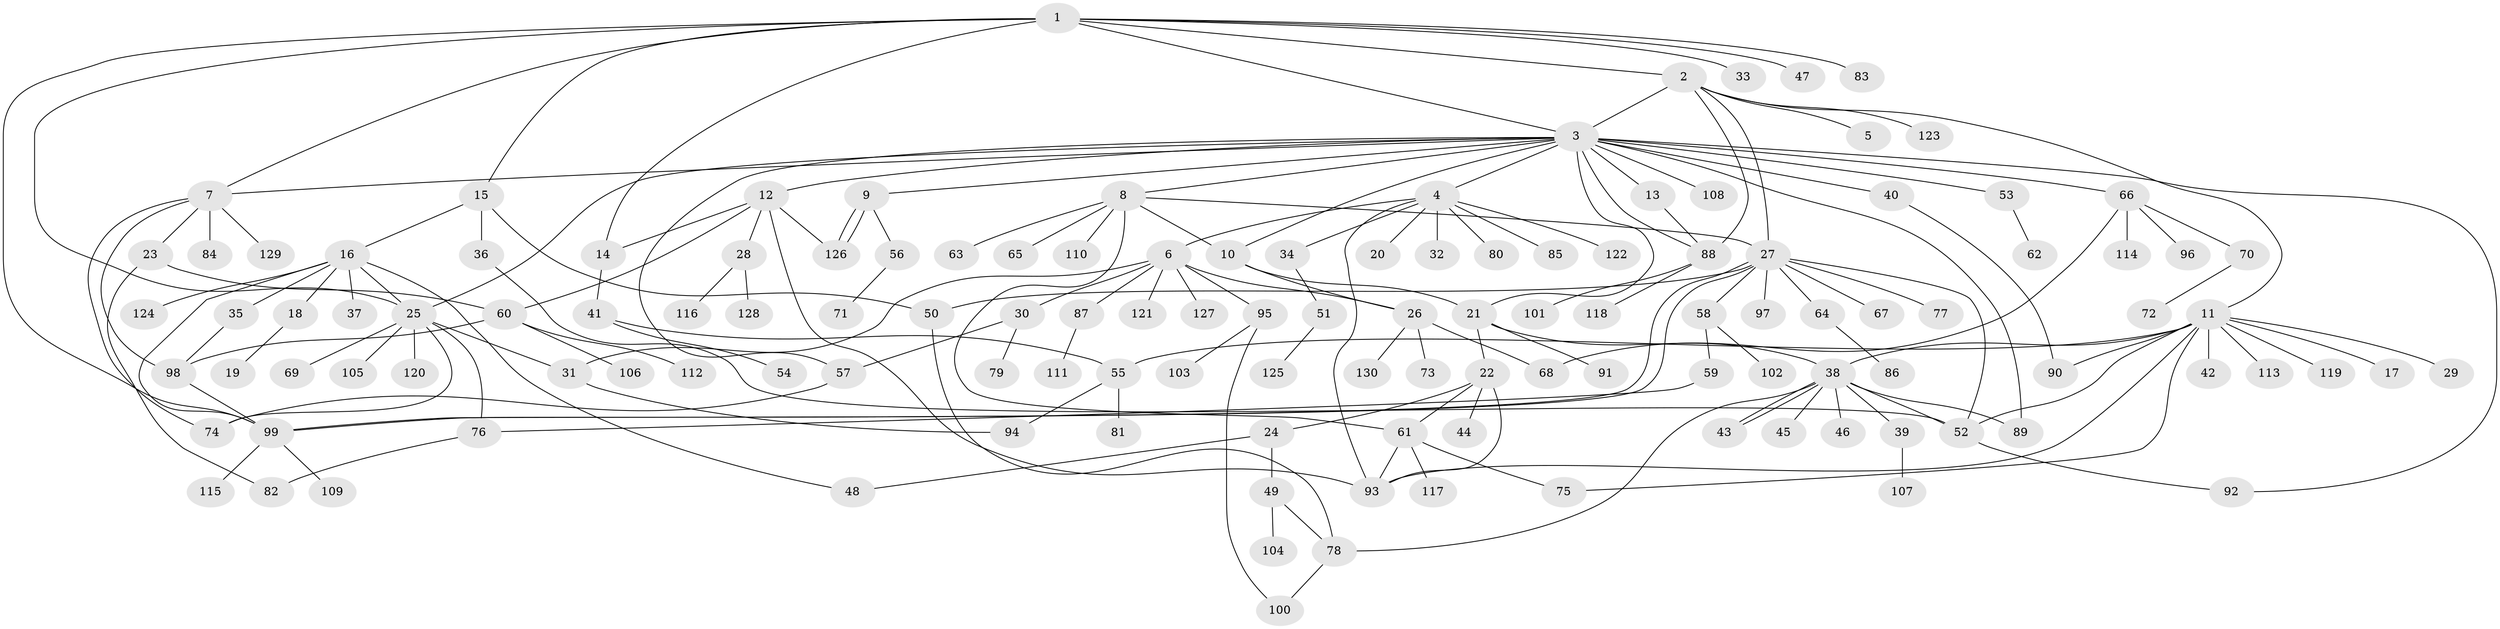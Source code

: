// coarse degree distribution, {14: 0.03, 20: 0.01, 9: 0.02, 1: 0.51, 7: 0.01, 6: 0.04, 4: 0.1, 2: 0.17, 3: 0.07, 8: 0.01, 5: 0.03}
// Generated by graph-tools (version 1.1) at 2025/41/03/06/25 10:41:51]
// undirected, 130 vertices, 177 edges
graph export_dot {
graph [start="1"]
  node [color=gray90,style=filled];
  1;
  2;
  3;
  4;
  5;
  6;
  7;
  8;
  9;
  10;
  11;
  12;
  13;
  14;
  15;
  16;
  17;
  18;
  19;
  20;
  21;
  22;
  23;
  24;
  25;
  26;
  27;
  28;
  29;
  30;
  31;
  32;
  33;
  34;
  35;
  36;
  37;
  38;
  39;
  40;
  41;
  42;
  43;
  44;
  45;
  46;
  47;
  48;
  49;
  50;
  51;
  52;
  53;
  54;
  55;
  56;
  57;
  58;
  59;
  60;
  61;
  62;
  63;
  64;
  65;
  66;
  67;
  68;
  69;
  70;
  71;
  72;
  73;
  74;
  75;
  76;
  77;
  78;
  79;
  80;
  81;
  82;
  83;
  84;
  85;
  86;
  87;
  88;
  89;
  90;
  91;
  92;
  93;
  94;
  95;
  96;
  97;
  98;
  99;
  100;
  101;
  102;
  103;
  104;
  105;
  106;
  107;
  108;
  109;
  110;
  111;
  112;
  113;
  114;
  115;
  116;
  117;
  118;
  119;
  120;
  121;
  122;
  123;
  124;
  125;
  126;
  127;
  128;
  129;
  130;
  1 -- 2;
  1 -- 3;
  1 -- 7;
  1 -- 14;
  1 -- 15;
  1 -- 25;
  1 -- 33;
  1 -- 47;
  1 -- 83;
  1 -- 99;
  2 -- 3;
  2 -- 5;
  2 -- 11;
  2 -- 27;
  2 -- 88;
  2 -- 123;
  3 -- 4;
  3 -- 7;
  3 -- 8;
  3 -- 9;
  3 -- 10;
  3 -- 12;
  3 -- 13;
  3 -- 21;
  3 -- 25;
  3 -- 40;
  3 -- 53;
  3 -- 57;
  3 -- 66;
  3 -- 88;
  3 -- 89;
  3 -- 92;
  3 -- 108;
  4 -- 6;
  4 -- 20;
  4 -- 32;
  4 -- 34;
  4 -- 80;
  4 -- 85;
  4 -- 93;
  4 -- 122;
  6 -- 26;
  6 -- 30;
  6 -- 31;
  6 -- 87;
  6 -- 95;
  6 -- 121;
  6 -- 127;
  7 -- 23;
  7 -- 74;
  7 -- 84;
  7 -- 98;
  7 -- 129;
  8 -- 10;
  8 -- 27;
  8 -- 61;
  8 -- 63;
  8 -- 65;
  8 -- 110;
  9 -- 56;
  9 -- 126;
  9 -- 126;
  10 -- 21;
  10 -- 26;
  11 -- 17;
  11 -- 29;
  11 -- 38;
  11 -- 42;
  11 -- 52;
  11 -- 55;
  11 -- 75;
  11 -- 90;
  11 -- 93;
  11 -- 113;
  11 -- 119;
  12 -- 14;
  12 -- 28;
  12 -- 60;
  12 -- 93;
  12 -- 126;
  13 -- 88;
  14 -- 41;
  15 -- 16;
  15 -- 36;
  15 -- 50;
  16 -- 18;
  16 -- 25;
  16 -- 35;
  16 -- 37;
  16 -- 48;
  16 -- 99;
  16 -- 124;
  18 -- 19;
  21 -- 22;
  21 -- 38;
  21 -- 91;
  22 -- 24;
  22 -- 44;
  22 -- 61;
  22 -- 93;
  23 -- 60;
  23 -- 82;
  24 -- 48;
  24 -- 49;
  25 -- 31;
  25 -- 69;
  25 -- 74;
  25 -- 76;
  25 -- 105;
  25 -- 120;
  26 -- 68;
  26 -- 73;
  26 -- 130;
  27 -- 50;
  27 -- 52;
  27 -- 58;
  27 -- 64;
  27 -- 67;
  27 -- 77;
  27 -- 97;
  27 -- 99;
  27 -- 99;
  28 -- 116;
  28 -- 128;
  30 -- 57;
  30 -- 79;
  31 -- 94;
  34 -- 51;
  35 -- 98;
  36 -- 52;
  38 -- 39;
  38 -- 43;
  38 -- 43;
  38 -- 45;
  38 -- 46;
  38 -- 52;
  38 -- 78;
  38 -- 89;
  39 -- 107;
  40 -- 90;
  41 -- 54;
  41 -- 55;
  49 -- 78;
  49 -- 104;
  50 -- 78;
  51 -- 125;
  52 -- 92;
  53 -- 62;
  55 -- 81;
  55 -- 94;
  56 -- 71;
  57 -- 74;
  58 -- 59;
  58 -- 102;
  59 -- 76;
  60 -- 98;
  60 -- 106;
  60 -- 112;
  61 -- 75;
  61 -- 93;
  61 -- 117;
  64 -- 86;
  66 -- 68;
  66 -- 70;
  66 -- 96;
  66 -- 114;
  70 -- 72;
  76 -- 82;
  78 -- 100;
  87 -- 111;
  88 -- 101;
  88 -- 118;
  95 -- 100;
  95 -- 103;
  98 -- 99;
  99 -- 109;
  99 -- 115;
}
